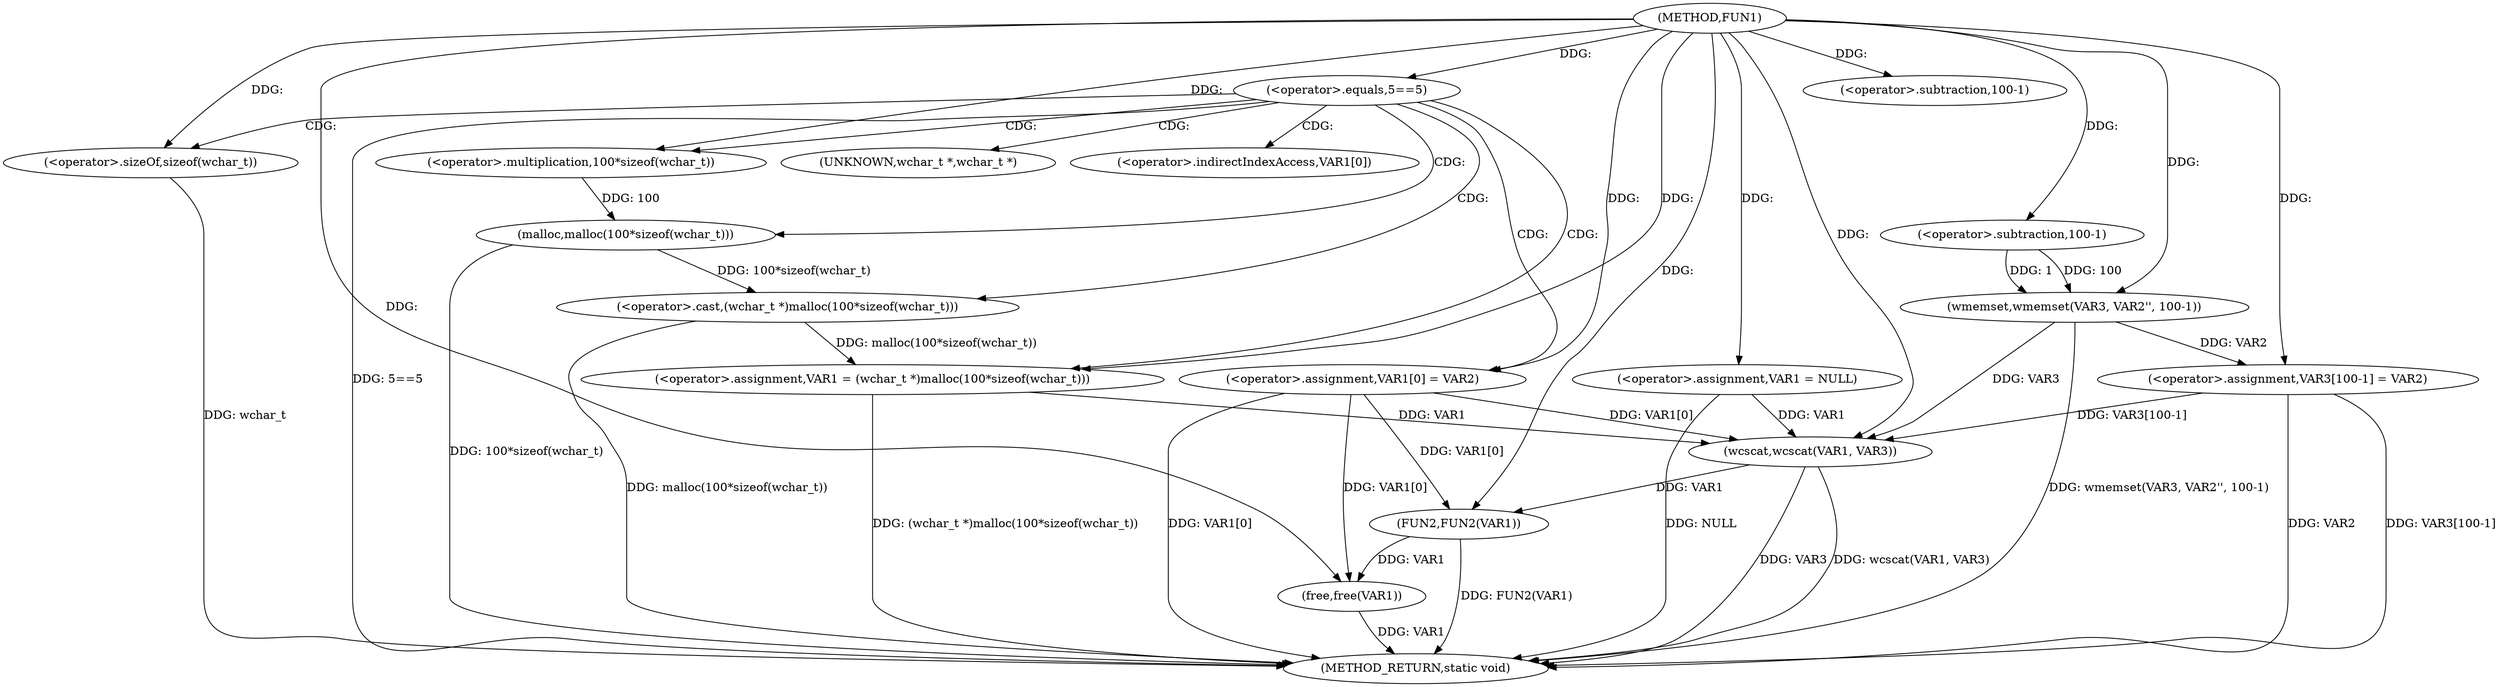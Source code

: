 digraph FUN1 {  
"1000100" [label = "(METHOD,FUN1)" ]
"1000147" [label = "(METHOD_RETURN,static void)" ]
"1000103" [label = "(<operator>.assignment,VAR1 = NULL)" ]
"1000107" [label = "(<operator>.equals,5==5)" ]
"1000111" [label = "(<operator>.assignment,VAR1 = (wchar_t *)malloc(100*sizeof(wchar_t)))" ]
"1000113" [label = "(<operator>.cast,(wchar_t *)malloc(100*sizeof(wchar_t)))" ]
"1000115" [label = "(malloc,malloc(100*sizeof(wchar_t)))" ]
"1000116" [label = "(<operator>.multiplication,100*sizeof(wchar_t))" ]
"1000118" [label = "(<operator>.sizeOf,sizeof(wchar_t))" ]
"1000120" [label = "(<operator>.assignment,VAR1[0] = VAR2)" ]
"1000127" [label = "(wmemset,wmemset(VAR3, VAR2'', 100-1))" ]
"1000130" [label = "(<operator>.subtraction,100-1)" ]
"1000133" [label = "(<operator>.assignment,VAR3[100-1] = VAR2)" ]
"1000136" [label = "(<operator>.subtraction,100-1)" ]
"1000140" [label = "(wcscat,wcscat(VAR1, VAR3))" ]
"1000143" [label = "(FUN2,FUN2(VAR1))" ]
"1000145" [label = "(free,free(VAR1))" ]
"1000114" [label = "(UNKNOWN,wchar_t *,wchar_t *)" ]
"1000121" [label = "(<operator>.indirectIndexAccess,VAR1[0])" ]
  "1000140" -> "1000147"  [ label = "DDG: VAR3"] 
  "1000107" -> "1000147"  [ label = "DDG: 5==5"] 
  "1000103" -> "1000147"  [ label = "DDG: NULL"] 
  "1000133" -> "1000147"  [ label = "DDG: VAR2"] 
  "1000140" -> "1000147"  [ label = "DDG: wcscat(VAR1, VAR3)"] 
  "1000127" -> "1000147"  [ label = "DDG: wmemset(VAR3, VAR2'', 100-1)"] 
  "1000118" -> "1000147"  [ label = "DDG: wchar_t"] 
  "1000145" -> "1000147"  [ label = "DDG: VAR1"] 
  "1000133" -> "1000147"  [ label = "DDG: VAR3[100-1]"] 
  "1000113" -> "1000147"  [ label = "DDG: malloc(100*sizeof(wchar_t))"] 
  "1000120" -> "1000147"  [ label = "DDG: VAR1[0]"] 
  "1000111" -> "1000147"  [ label = "DDG: (wchar_t *)malloc(100*sizeof(wchar_t))"] 
  "1000143" -> "1000147"  [ label = "DDG: FUN2(VAR1)"] 
  "1000115" -> "1000147"  [ label = "DDG: 100*sizeof(wchar_t)"] 
  "1000100" -> "1000103"  [ label = "DDG: "] 
  "1000100" -> "1000107"  [ label = "DDG: "] 
  "1000113" -> "1000111"  [ label = "DDG: malloc(100*sizeof(wchar_t))"] 
  "1000100" -> "1000111"  [ label = "DDG: "] 
  "1000115" -> "1000113"  [ label = "DDG: 100*sizeof(wchar_t)"] 
  "1000116" -> "1000115"  [ label = "DDG: 100"] 
  "1000100" -> "1000116"  [ label = "DDG: "] 
  "1000100" -> "1000118"  [ label = "DDG: "] 
  "1000100" -> "1000120"  [ label = "DDG: "] 
  "1000100" -> "1000127"  [ label = "DDG: "] 
  "1000130" -> "1000127"  [ label = "DDG: 100"] 
  "1000130" -> "1000127"  [ label = "DDG: 1"] 
  "1000100" -> "1000130"  [ label = "DDG: "] 
  "1000127" -> "1000133"  [ label = "DDG: VAR2"] 
  "1000100" -> "1000133"  [ label = "DDG: "] 
  "1000100" -> "1000136"  [ label = "DDG: "] 
  "1000103" -> "1000140"  [ label = "DDG: VAR1"] 
  "1000120" -> "1000140"  [ label = "DDG: VAR1[0]"] 
  "1000111" -> "1000140"  [ label = "DDG: VAR1"] 
  "1000100" -> "1000140"  [ label = "DDG: "] 
  "1000133" -> "1000140"  [ label = "DDG: VAR3[100-1]"] 
  "1000127" -> "1000140"  [ label = "DDG: VAR3"] 
  "1000140" -> "1000143"  [ label = "DDG: VAR1"] 
  "1000120" -> "1000143"  [ label = "DDG: VAR1[0]"] 
  "1000100" -> "1000143"  [ label = "DDG: "] 
  "1000143" -> "1000145"  [ label = "DDG: VAR1"] 
  "1000120" -> "1000145"  [ label = "DDG: VAR1[0]"] 
  "1000100" -> "1000145"  [ label = "DDG: "] 
  "1000107" -> "1000121"  [ label = "CDG: "] 
  "1000107" -> "1000116"  [ label = "CDG: "] 
  "1000107" -> "1000114"  [ label = "CDG: "] 
  "1000107" -> "1000115"  [ label = "CDG: "] 
  "1000107" -> "1000120"  [ label = "CDG: "] 
  "1000107" -> "1000113"  [ label = "CDG: "] 
  "1000107" -> "1000118"  [ label = "CDG: "] 
  "1000107" -> "1000111"  [ label = "CDG: "] 
}
